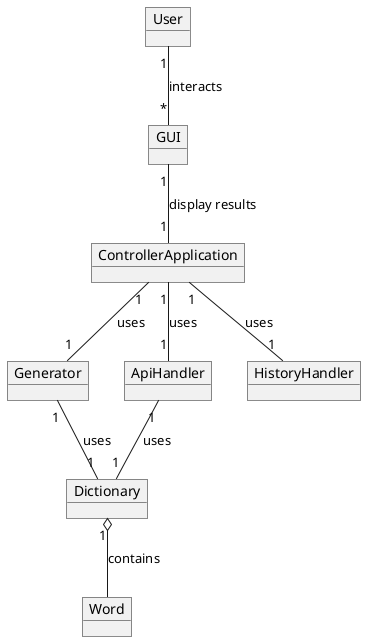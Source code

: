  @startuml
 
object User
object GUI
object Word
object Dictionary

object Generator
object ApiHandler
object HistoryHandler

object ControllerApplication

' ==== Relationships ====
User -- GUI :"1" interacts "*"

GUI -- ControllerApplication :"1" display results "1"

ControllerApplication -- Generator:"1" uses "1"
ControllerApplication -- ApiHandler:"1" uses "1"
ControllerApplication -- HistoryHandler:"1" uses "1"

ApiHandler -- Dictionary :"1" uses "1"
Generator -- Dictionary :"1" uses "1"

Dictionary o-- Word :"1" contains

@enduml